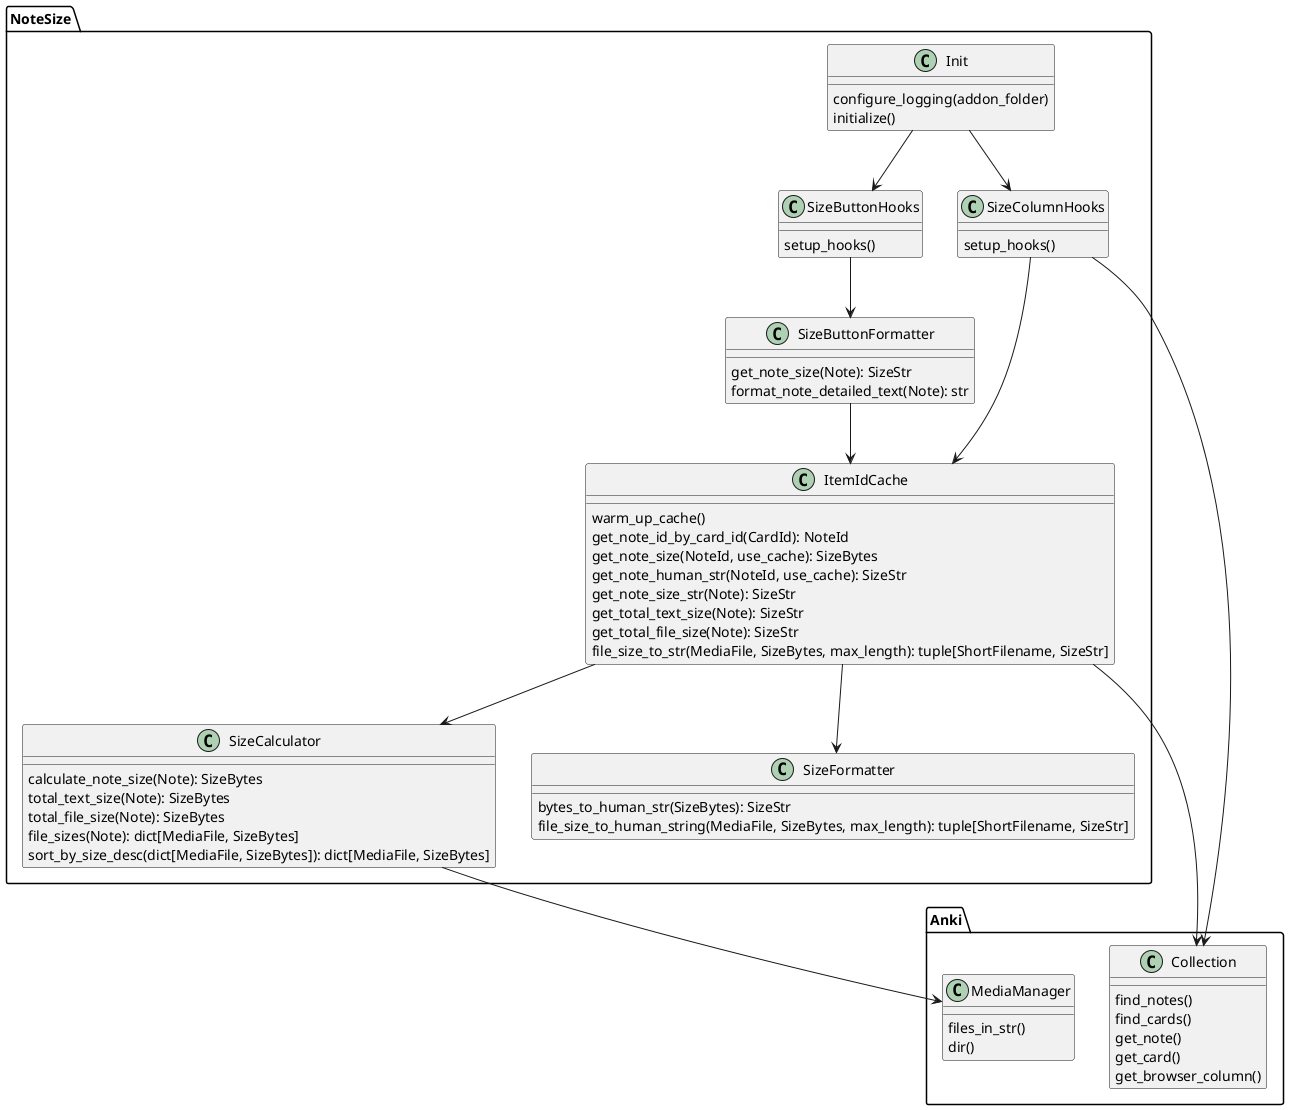 @startuml
'https://plantuml.com/class-diagram

package Anki {
    class Collection {
        find_notes()
        find_cards()
        get_note()
        get_card()
        get_browser_column()
    }
    class MediaManager {
        files_in_str()
        dir()
    }
}

package NoteSize {
    together {
        class SizeButtonHooks {
            setup_hooks()
        }
        class SizeColumnHooks {
            setup_hooks()
        }
    }
    class SizeButtonFormatter {
        get_note_size(Note): SizeStr
        format_note_detailed_text(Note): str
    }
    class SizeCalculator {
        calculate_note_size(Note): SizeBytes
        total_text_size(Note): SizeBytes
        total_file_size(Note): SizeBytes
        file_sizes(Note): dict[MediaFile, SizeBytes]
        sort_by_size_desc(dict[MediaFile, SizeBytes]): dict[MediaFile, SizeBytes]
    }
    class SizeFormatter {
        bytes_to_human_str(SizeBytes): SizeStr
        file_size_to_human_string(MediaFile, SizeBytes, max_length): tuple[ShortFilename, SizeStr]
    }
    class ItemIdCache {
        warm_up_cache()
        get_note_id_by_card_id(CardId): NoteId
        get_note_size(NoteId, use_cache): SizeBytes
        get_note_human_str(NoteId, use_cache): SizeStr
        get_note_size_str(Note): SizeStr
        get_total_text_size(Note): SizeStr
        get_total_file_size(Note): SizeStr
        file_size_to_str(MediaFile, SizeBytes, max_length): tuple[ShortFilename, SizeStr]
    }
    class Init {
        configure_logging(addon_folder)
        initialize()
    }
}

Init --> SizeColumnHooks
Init --> SizeButtonHooks


SizeButtonFormatter --> ItemIdCache

SizeButtonHooks --> SizeButtonFormatter

SizeCalculator --> MediaManager

SizeColumnHooks --> Collection
SizeColumnHooks --> ItemIdCache

ItemIdCache --> Collection
ItemIdCache --> SizeCalculator
ItemIdCache --> SizeFormatter


@enduml